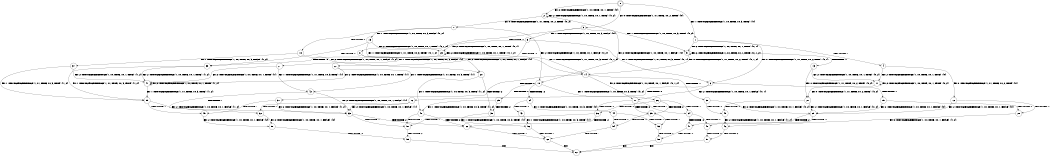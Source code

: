 digraph BCG {
size = "7, 10.5";
center = TRUE;
node [shape = circle];
0 [peripheries = 2];
0 -> 1 [label = "EX !1 !ATOMIC_EXCH_BRANCH (1, +0, TRUE, +0, 3, TRUE) !{0}"];
0 -> 2 [label = "EX !2 !ATOMIC_EXCH_BRANCH (1, +0, TRUE, +0, 1, TRUE) !{0}"];
0 -> 3 [label = "EX !0 !ATOMIC_EXCH_BRANCH (1, +1, TRUE, +0, 2, TRUE) !{0}"];
1 -> 4 [label = "TERMINATE !1"];
1 -> 5 [label = "EX !2 !ATOMIC_EXCH_BRANCH (1, +0, TRUE, +0, 1, TRUE) !{0, 1}"];
1 -> 6 [label = "EX !0 !ATOMIC_EXCH_BRANCH (1, +1, TRUE, +0, 2, TRUE) !{0, 1}"];
2 -> 5 [label = "EX !1 !ATOMIC_EXCH_BRANCH (1, +0, TRUE, +0, 3, TRUE) !{0, 2}"];
2 -> 7 [label = "EX !0 !ATOMIC_EXCH_BRANCH (1, +1, TRUE, +0, 2, TRUE) !{0, 2}"];
2 -> 2 [label = "EX !2 !ATOMIC_EXCH_BRANCH (1, +0, TRUE, +0, 1, TRUE) !{0, 2}"];
3 -> 8 [label = "TERMINATE !0"];
3 -> 9 [label = "EX !1 !ATOMIC_EXCH_BRANCH (1, +0, TRUE, +0, 3, FALSE) !{0}"];
3 -> 10 [label = "EX !2 !ATOMIC_EXCH_BRANCH (1, +0, TRUE, +0, 1, FALSE) !{0}"];
4 -> 11 [label = "EX !2 !ATOMIC_EXCH_BRANCH (1, +0, TRUE, +0, 1, TRUE) !{0}"];
4 -> 12 [label = "EX !0 !ATOMIC_EXCH_BRANCH (1, +1, TRUE, +0, 2, TRUE) !{0}"];
5 -> 13 [label = "TERMINATE !1"];
5 -> 14 [label = "EX !0 !ATOMIC_EXCH_BRANCH (1, +1, TRUE, +0, 2, TRUE) !{0, 1, 2}"];
5 -> 5 [label = "EX !2 !ATOMIC_EXCH_BRANCH (1, +0, TRUE, +0, 1, TRUE) !{0, 1, 2}"];
6 -> 15 [label = "TERMINATE !1"];
6 -> 16 [label = "TERMINATE !0"];
6 -> 17 [label = "EX !2 !ATOMIC_EXCH_BRANCH (1, +0, TRUE, +0, 1, FALSE) !{0, 1}"];
7 -> 18 [label = "TERMINATE !0"];
7 -> 19 [label = "EX !1 !ATOMIC_EXCH_BRANCH (1, +0, TRUE, +0, 3, FALSE) !{0, 2}"];
7 -> 10 [label = "EX !2 !ATOMIC_EXCH_BRANCH (1, +0, TRUE, +0, 1, FALSE) !{0, 2}"];
8 -> 20 [label = "EX !2 !ATOMIC_EXCH_BRANCH (1, +0, TRUE, +0, 1, FALSE) !{1}"];
8 -> 21 [label = "EX !1 !ATOMIC_EXCH_BRANCH (1, +0, TRUE, +0, 3, FALSE) !{1}"];
9 -> 22 [label = "TERMINATE !0"];
9 -> 23 [label = "EX !2 !ATOMIC_EXCH_BRANCH (1, +0, TRUE, +0, 1, TRUE) !{0, 1}"];
9 -> 6 [label = "EX !1 !ATOMIC_EXCH_BRANCH (1, +1, TRUE, +0, 3, TRUE) !{0, 1}"];
10 -> 24 [label = "TERMINATE !2"];
10 -> 25 [label = "TERMINATE !0"];
10 -> 26 [label = "EX !1 !ATOMIC_EXCH_BRANCH (1, +0, TRUE, +0, 3, TRUE) !{0, 2}"];
11 -> 27 [label = "EX !0 !ATOMIC_EXCH_BRANCH (1, +1, TRUE, +0, 2, TRUE) !{0, 2}"];
11 -> 11 [label = "EX !2 !ATOMIC_EXCH_BRANCH (1, +0, TRUE, +0, 1, TRUE) !{0, 2}"];
12 -> 28 [label = "TERMINATE !0"];
12 -> 29 [label = "EX !2 !ATOMIC_EXCH_BRANCH (1, +0, TRUE, +0, 1, FALSE) !{0}"];
13 -> 27 [label = "EX !0 !ATOMIC_EXCH_BRANCH (1, +1, TRUE, +0, 2, TRUE) !{0, 2}"];
13 -> 11 [label = "EX !2 !ATOMIC_EXCH_BRANCH (1, +0, TRUE, +0, 1, TRUE) !{0, 2}"];
14 -> 30 [label = "TERMINATE !1"];
14 -> 31 [label = "TERMINATE !0"];
14 -> 17 [label = "EX !2 !ATOMIC_EXCH_BRANCH (1, +0, TRUE, +0, 1, FALSE) !{0, 1, 2}"];
15 -> 28 [label = "TERMINATE !0"];
15 -> 29 [label = "EX !2 !ATOMIC_EXCH_BRANCH (1, +0, TRUE, +0, 1, FALSE) !{0}"];
16 -> 32 [label = "TERMINATE !1"];
16 -> 33 [label = "EX !2 !ATOMIC_EXCH_BRANCH (1, +0, TRUE, +0, 1, FALSE) !{1}"];
17 -> 34 [label = "TERMINATE !1"];
17 -> 35 [label = "TERMINATE !2"];
17 -> 36 [label = "TERMINATE !0"];
18 -> 37 [label = "EX !1 !ATOMIC_EXCH_BRANCH (1, +0, TRUE, +0, 3, FALSE) !{1, 2}"];
18 -> 20 [label = "EX !2 !ATOMIC_EXCH_BRANCH (1, +0, TRUE, +0, 1, FALSE) !{1, 2}"];
19 -> 38 [label = "TERMINATE !0"];
19 -> 23 [label = "EX !2 !ATOMIC_EXCH_BRANCH (1, +0, TRUE, +0, 1, TRUE) !{0, 1, 2}"];
19 -> 14 [label = "EX !1 !ATOMIC_EXCH_BRANCH (1, +1, TRUE, +0, 3, TRUE) !{0, 1, 2}"];
20 -> 39 [label = "TERMINATE !2"];
20 -> 40 [label = "EX !1 !ATOMIC_EXCH_BRANCH (1, +0, TRUE, +0, 3, TRUE) !{1, 2}"];
21 -> 41 [label = "EX !2 !ATOMIC_EXCH_BRANCH (1, +0, TRUE, +0, 1, TRUE) !{1}"];
21 -> 42 [label = "EX !1 !ATOMIC_EXCH_BRANCH (1, +1, TRUE, +0, 3, TRUE) !{1}"];
22 -> 41 [label = "EX !2 !ATOMIC_EXCH_BRANCH (1, +0, TRUE, +0, 1, TRUE) !{1}"];
22 -> 42 [label = "EX !1 !ATOMIC_EXCH_BRANCH (1, +1, TRUE, +0, 3, TRUE) !{1}"];
23 -> 38 [label = "TERMINATE !0"];
23 -> 23 [label = "EX !2 !ATOMIC_EXCH_BRANCH (1, +0, TRUE, +0, 1, TRUE) !{0, 1, 2}"];
23 -> 14 [label = "EX !1 !ATOMIC_EXCH_BRANCH (1, +1, TRUE, +0, 3, TRUE) !{0, 1, 2}"];
24 -> 43 [label = "TERMINATE !0"];
24 -> 44 [label = "EX !1 !ATOMIC_EXCH_BRANCH (1, +0, TRUE, +0, 3, TRUE) !{0}"];
25 -> 39 [label = "TERMINATE !2"];
25 -> 40 [label = "EX !1 !ATOMIC_EXCH_BRANCH (1, +0, TRUE, +0, 3, TRUE) !{1, 2}"];
26 -> 34 [label = "TERMINATE !1"];
26 -> 35 [label = "TERMINATE !2"];
26 -> 36 [label = "TERMINATE !0"];
27 -> 45 [label = "TERMINATE !0"];
27 -> 29 [label = "EX !2 !ATOMIC_EXCH_BRANCH (1, +0, TRUE, +0, 1, FALSE) !{0, 2}"];
28 -> 46 [label = "EX !2 !ATOMIC_EXCH_BRANCH (1, +0, TRUE, +0, 1, FALSE) !{1, 2}"];
29 -> 47 [label = "TERMINATE !2"];
29 -> 48 [label = "TERMINATE !0"];
30 -> 45 [label = "TERMINATE !0"];
30 -> 29 [label = "EX !2 !ATOMIC_EXCH_BRANCH (1, +0, TRUE, +0, 1, FALSE) !{0, 2}"];
31 -> 49 [label = "TERMINATE !1"];
31 -> 33 [label = "EX !2 !ATOMIC_EXCH_BRANCH (1, +0, TRUE, +0, 1, FALSE) !{1, 2}"];
32 -> 50 [label = "EX !2 !ATOMIC_EXCH_BRANCH (1, +0, TRUE, +0, 1, FALSE) !{2}"];
33 -> 51 [label = "TERMINATE !1"];
33 -> 52 [label = "TERMINATE !2"];
34 -> 47 [label = "TERMINATE !2"];
34 -> 48 [label = "TERMINATE !0"];
35 -> 53 [label = "TERMINATE !1"];
35 -> 54 [label = "TERMINATE !0"];
36 -> 51 [label = "TERMINATE !1"];
36 -> 52 [label = "TERMINATE !2"];
37 -> 41 [label = "EX !2 !ATOMIC_EXCH_BRANCH (1, +0, TRUE, +0, 1, TRUE) !{1, 2}"];
37 -> 55 [label = "EX !1 !ATOMIC_EXCH_BRANCH (1, +1, TRUE, +0, 3, TRUE) !{1, 2}"];
38 -> 41 [label = "EX !2 !ATOMIC_EXCH_BRANCH (1, +0, TRUE, +0, 1, TRUE) !{1, 2}"];
38 -> 55 [label = "EX !1 !ATOMIC_EXCH_BRANCH (1, +1, TRUE, +0, 3, TRUE) !{1, 2}"];
39 -> 56 [label = "EX !1 !ATOMIC_EXCH_BRANCH (1, +0, TRUE, +0, 3, TRUE) !{1}"];
40 -> 51 [label = "TERMINATE !1"];
40 -> 52 [label = "TERMINATE !2"];
41 -> 41 [label = "EX !2 !ATOMIC_EXCH_BRANCH (1, +0, TRUE, +0, 1, TRUE) !{1, 2}"];
41 -> 55 [label = "EX !1 !ATOMIC_EXCH_BRANCH (1, +1, TRUE, +0, 3, TRUE) !{1, 2}"];
42 -> 32 [label = "TERMINATE !1"];
42 -> 33 [label = "EX !2 !ATOMIC_EXCH_BRANCH (1, +0, TRUE, +0, 1, FALSE) !{1}"];
43 -> 56 [label = "EX !1 !ATOMIC_EXCH_BRANCH (1, +0, TRUE, +0, 3, TRUE) !{1}"];
44 -> 53 [label = "TERMINATE !1"];
44 -> 54 [label = "TERMINATE !0"];
45 -> 46 [label = "EX !2 !ATOMIC_EXCH_BRANCH (1, +0, TRUE, +0, 1, FALSE) !{1, 2}"];
46 -> 57 [label = "TERMINATE !2"];
47 -> 58 [label = "TERMINATE !0"];
48 -> 57 [label = "TERMINATE !2"];
49 -> 50 [label = "EX !2 !ATOMIC_EXCH_BRANCH (1, +0, TRUE, +0, 1, FALSE) !{2}"];
50 -> 59 [label = "TERMINATE !2"];
51 -> 59 [label = "TERMINATE !2"];
52 -> 60 [label = "TERMINATE !1"];
53 -> 58 [label = "TERMINATE !0"];
54 -> 60 [label = "TERMINATE !1"];
55 -> 49 [label = "TERMINATE !1"];
55 -> 33 [label = "EX !2 !ATOMIC_EXCH_BRANCH (1, +0, TRUE, +0, 1, FALSE) !{1, 2}"];
56 -> 60 [label = "TERMINATE !1"];
57 -> 61 [label = "exit"];
58 -> 61 [label = "exit"];
59 -> 61 [label = "exit"];
60 -> 61 [label = "exit"];
}
